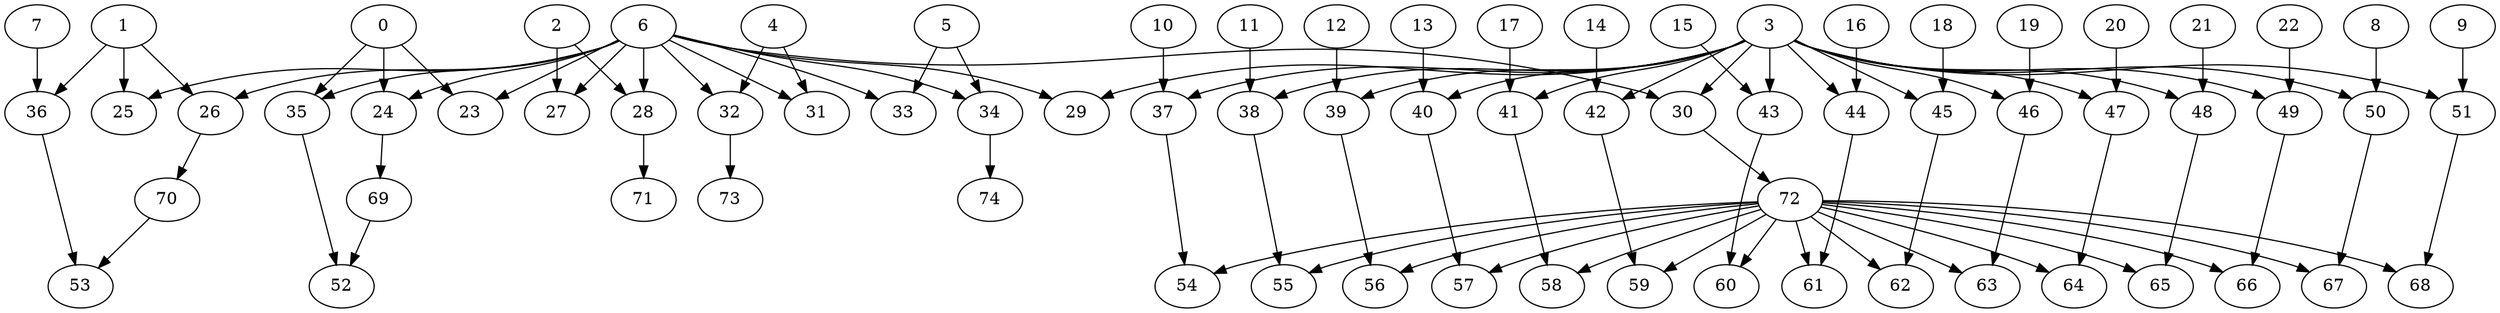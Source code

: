 digraph G {
0;
1;
2;
3;
4;
5;
6;
7;
8;
9;
10;
11;
12;
13;
14;
15;
16;
17;
18;
19;
20;
21;
22;
23;
24;
25;
26;
27;
28;
29;
30;
31;
32;
33;
34;
35;
36;
37;
38;
39;
40;
41;
42;
43;
44;
45;
46;
47;
48;
49;
50;
51;
52;
53;
54;
55;
56;
57;
58;
59;
60;
61;
62;
63;
64;
65;
66;
67;
68;
69;
70;
71;
72;
73;
74;
6->23 ;
0->23 ;
6->24 ;
0->24 ;
6->25 ;
1->25 ;
6->26 ;
1->26 ;
6->27 ;
2->27 ;
6->28 ;
2->28 ;
6->29 ;
3->29 ;
6->30 ;
3->30 ;
6->31 ;
4->31 ;
6->32 ;
4->32 ;
6->33 ;
5->33 ;
6->34 ;
5->34 ;
6->35 ;
0->35 ;
7->36 ;
1->36 ;
10->37 ;
3->37 ;
11->38 ;
3->38 ;
12->39 ;
3->39 ;
13->40 ;
3->40 ;
17->41 ;
3->41 ;
14->42 ;
3->42 ;
15->43 ;
3->43 ;
16->44 ;
3->44 ;
18->45 ;
3->45 ;
19->46 ;
3->46 ;
20->47 ;
3->47 ;
21->48 ;
3->48 ;
22->49 ;
3->49 ;
8->50 ;
3->50 ;
9->51 ;
3->51 ;
35->52 ;
69->52 ;
36->53 ;
70->53 ;
37->54 ;
72->54 ;
38->55 ;
72->55 ;
39->56 ;
72->56 ;
40->57 ;
72->57 ;
41->58 ;
72->58 ;
42->59 ;
72->59 ;
43->60 ;
72->60 ;
44->61 ;
72->61 ;
45->62 ;
72->62 ;
46->63 ;
72->63 ;
47->64 ;
72->64 ;
48->65 ;
72->65 ;
49->66 ;
72->66 ;
50->67 ;
72->67 ;
51->68 ;
72->68 ;
24->69 ;
26->70 ;
28->71 ;
30->72 ;
32->73 ;
34->74 ;
}
